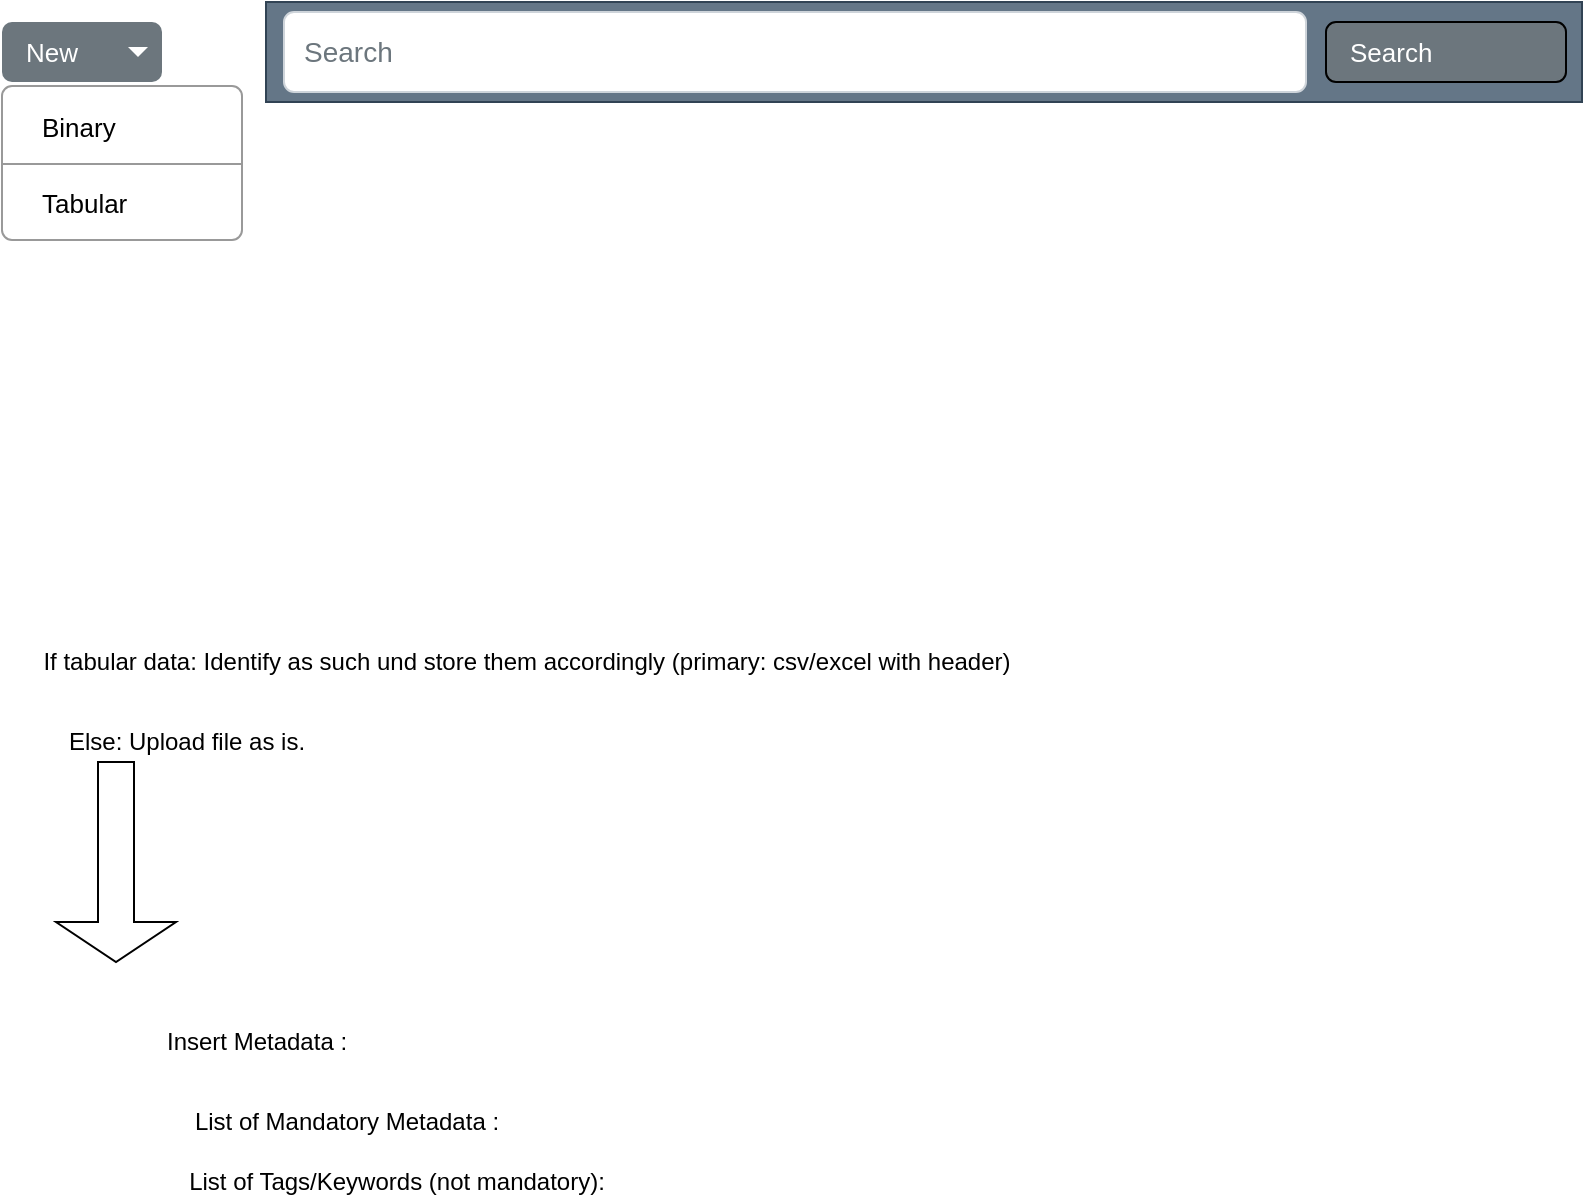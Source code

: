 <mxfile version="16.2.4" type="github">
  <diagram id="N0AUgcmTbGkNC3BxYgMO" name="Page-1">
    <mxGraphModel dx="1422" dy="762" grid="1" gridSize="10" guides="1" tooltips="1" connect="1" arrows="1" fold="1" page="1" pageScale="1" pageWidth="827" pageHeight="1169" math="0" shadow="0">
      <root>
        <mxCell id="0" />
        <mxCell id="1" parent="0" />
        <mxCell id="5Uh7s-i_dmMY0xpZVAKY-5" value="If tabular data: Identify as such und store them accordingly (primary: csv/excel with header)" style="text;html=1;align=center;verticalAlign=middle;resizable=0;points=[];autosize=1;strokeColor=none;" parent="1" vertex="1">
          <mxGeometry x="30" y="360" width="500" height="20" as="geometry" />
        </mxCell>
        <mxCell id="5Uh7s-i_dmMY0xpZVAKY-7" value="Else: Upload file as is." style="text;html=1;align=center;verticalAlign=middle;resizable=0;points=[];autosize=1;strokeColor=none;" parent="1" vertex="1">
          <mxGeometry x="45" y="400" width="130" height="20" as="geometry" />
        </mxCell>
        <mxCell id="5Uh7s-i_dmMY0xpZVAKY-8" value="" style="shape=singleArrow;direction=south;whiteSpace=wrap;html=1;" parent="1" vertex="1">
          <mxGeometry x="45" y="420" width="60" height="100" as="geometry" />
        </mxCell>
        <mxCell id="5Uh7s-i_dmMY0xpZVAKY-9" value="Insert Metadata :" style="text;html=1;align=center;verticalAlign=middle;resizable=0;points=[];autosize=1;strokeColor=none;" parent="1" vertex="1">
          <mxGeometry x="90" y="550" width="110" height="20" as="geometry" />
        </mxCell>
        <mxCell id="5Uh7s-i_dmMY0xpZVAKY-10" value="List of Mandatory Metadata :" style="text;html=1;align=center;verticalAlign=middle;resizable=0;points=[];autosize=1;strokeColor=none;" parent="1" vertex="1">
          <mxGeometry x="105" y="590" width="170" height="20" as="geometry" />
        </mxCell>
        <mxCell id="5Uh7s-i_dmMY0xpZVAKY-11" value="List of Tags/Keywords (not mandatory):" style="text;html=1;align=center;verticalAlign=middle;resizable=0;points=[];autosize=1;strokeColor=none;" parent="1" vertex="1">
          <mxGeometry x="105" y="620" width="220" height="20" as="geometry" />
        </mxCell>
        <mxCell id="MxBJ1zMMHjyBSrrAAL6q-1" value="&lt;font style=&quot;font-size: 13px&quot;&gt;New&lt;/font&gt;" style="html=1;shadow=0;dashed=0;shape=mxgraph.bootstrap.rrect;rSize=5;strokeColor=none;strokeWidth=1;fillColor=#6C767D;fontColor=#ffffff;whiteSpace=wrap;align=left;verticalAlign=middle;fontStyle=0;fontSize=14;spacingLeft=10;" vertex="1" parent="1">
          <mxGeometry x="18" y="50" width="80" height="30" as="geometry" />
        </mxCell>
        <mxCell id="MxBJ1zMMHjyBSrrAAL6q-2" value="" style="shape=triangle;direction=south;fillColor=#ffffff;strokeColor=none;perimeter=none;" vertex="1" parent="MxBJ1zMMHjyBSrrAAL6q-1">
          <mxGeometry x="1" y="0.5" width="10" height="5" relative="1" as="geometry">
            <mxPoint x="-17" y="-2.5" as="offset" />
          </mxGeometry>
        </mxCell>
        <mxCell id="MxBJ1zMMHjyBSrrAAL6q-3" value="" style="html=1;shadow=0;dashed=0;shape=mxgraph.bootstrap.rrect;rSize=5;fillColor=#ffffff;strokeColor=#999999;" vertex="1" parent="1">
          <mxGeometry x="18" y="82" width="120" height="77" as="geometry" />
        </mxCell>
        <mxCell id="MxBJ1zMMHjyBSrrAAL6q-4" value="Binary" style="fillColor=none;strokeColor=none;align=left;spacing=20;fontSize=13;" vertex="1" parent="MxBJ1zMMHjyBSrrAAL6q-3">
          <mxGeometry width="120" height="30" relative="1" as="geometry">
            <mxPoint y="5" as="offset" />
          </mxGeometry>
        </mxCell>
        <mxCell id="MxBJ1zMMHjyBSrrAAL6q-5" value="Tabular" style="fillColor=none;strokeColor=none;align=left;spacing=20;fontSize=13;" vertex="1" parent="MxBJ1zMMHjyBSrrAAL6q-3">
          <mxGeometry width="120" height="30" relative="1" as="geometry">
            <mxPoint y="43" as="offset" />
          </mxGeometry>
        </mxCell>
        <mxCell id="MxBJ1zMMHjyBSrrAAL6q-13" value="" style="shape=line;strokeColor=#999999;perimeter=none;resizeWidth=1;" vertex="1" parent="MxBJ1zMMHjyBSrrAAL6q-3">
          <mxGeometry width="120" height="10" relative="1" as="geometry">
            <mxPoint y="34" as="offset" />
          </mxGeometry>
        </mxCell>
        <mxCell id="MxBJ1zMMHjyBSrrAAL6q-25" value="" style="html=1;shadow=0;dashed=0;fillColor=#647687;strokeColor=#314354;fontSize=16;fontColor=#ffffff;align=left;spacing=15;" vertex="1" parent="1">
          <mxGeometry x="150" y="40" width="658" height="50" as="geometry" />
        </mxCell>
        <mxCell id="MxBJ1zMMHjyBSrrAAL6q-26" value="Search" style="html=1;shadow=0;dashed=0;shape=mxgraph.bootstrap.rrect;rSize=5;fontSize=14;fontColor=#6C767D;strokeColor=#CED4DA;fillColor=#ffffff;align=left;spacing=10;" vertex="1" parent="MxBJ1zMMHjyBSrrAAL6q-25">
          <mxGeometry x="1" width="511" height="40" relative="1" as="geometry">
            <mxPoint x="-649" y="5" as="offset" />
          </mxGeometry>
        </mxCell>
        <mxCell id="MxBJ1zMMHjyBSrrAAL6q-27" value="&lt;font style=&quot;font-size: 13px&quot;&gt;Search&amp;nbsp;&lt;/font&gt;" style="html=1;shadow=0;dashed=0;shape=mxgraph.bootstrap.rrect;rSize=5;strokeColor=default;strokeWidth=1;fillColor=#6C767D;fontColor=#ffffff;whiteSpace=wrap;align=left;verticalAlign=middle;fontStyle=0;fontSize=14;spacingLeft=10;gradientColor=none;" vertex="1" parent="MxBJ1zMMHjyBSrrAAL6q-25">
          <mxGeometry x="530" y="10" width="120" height="30" as="geometry" />
        </mxCell>
      </root>
    </mxGraphModel>
  </diagram>
</mxfile>
